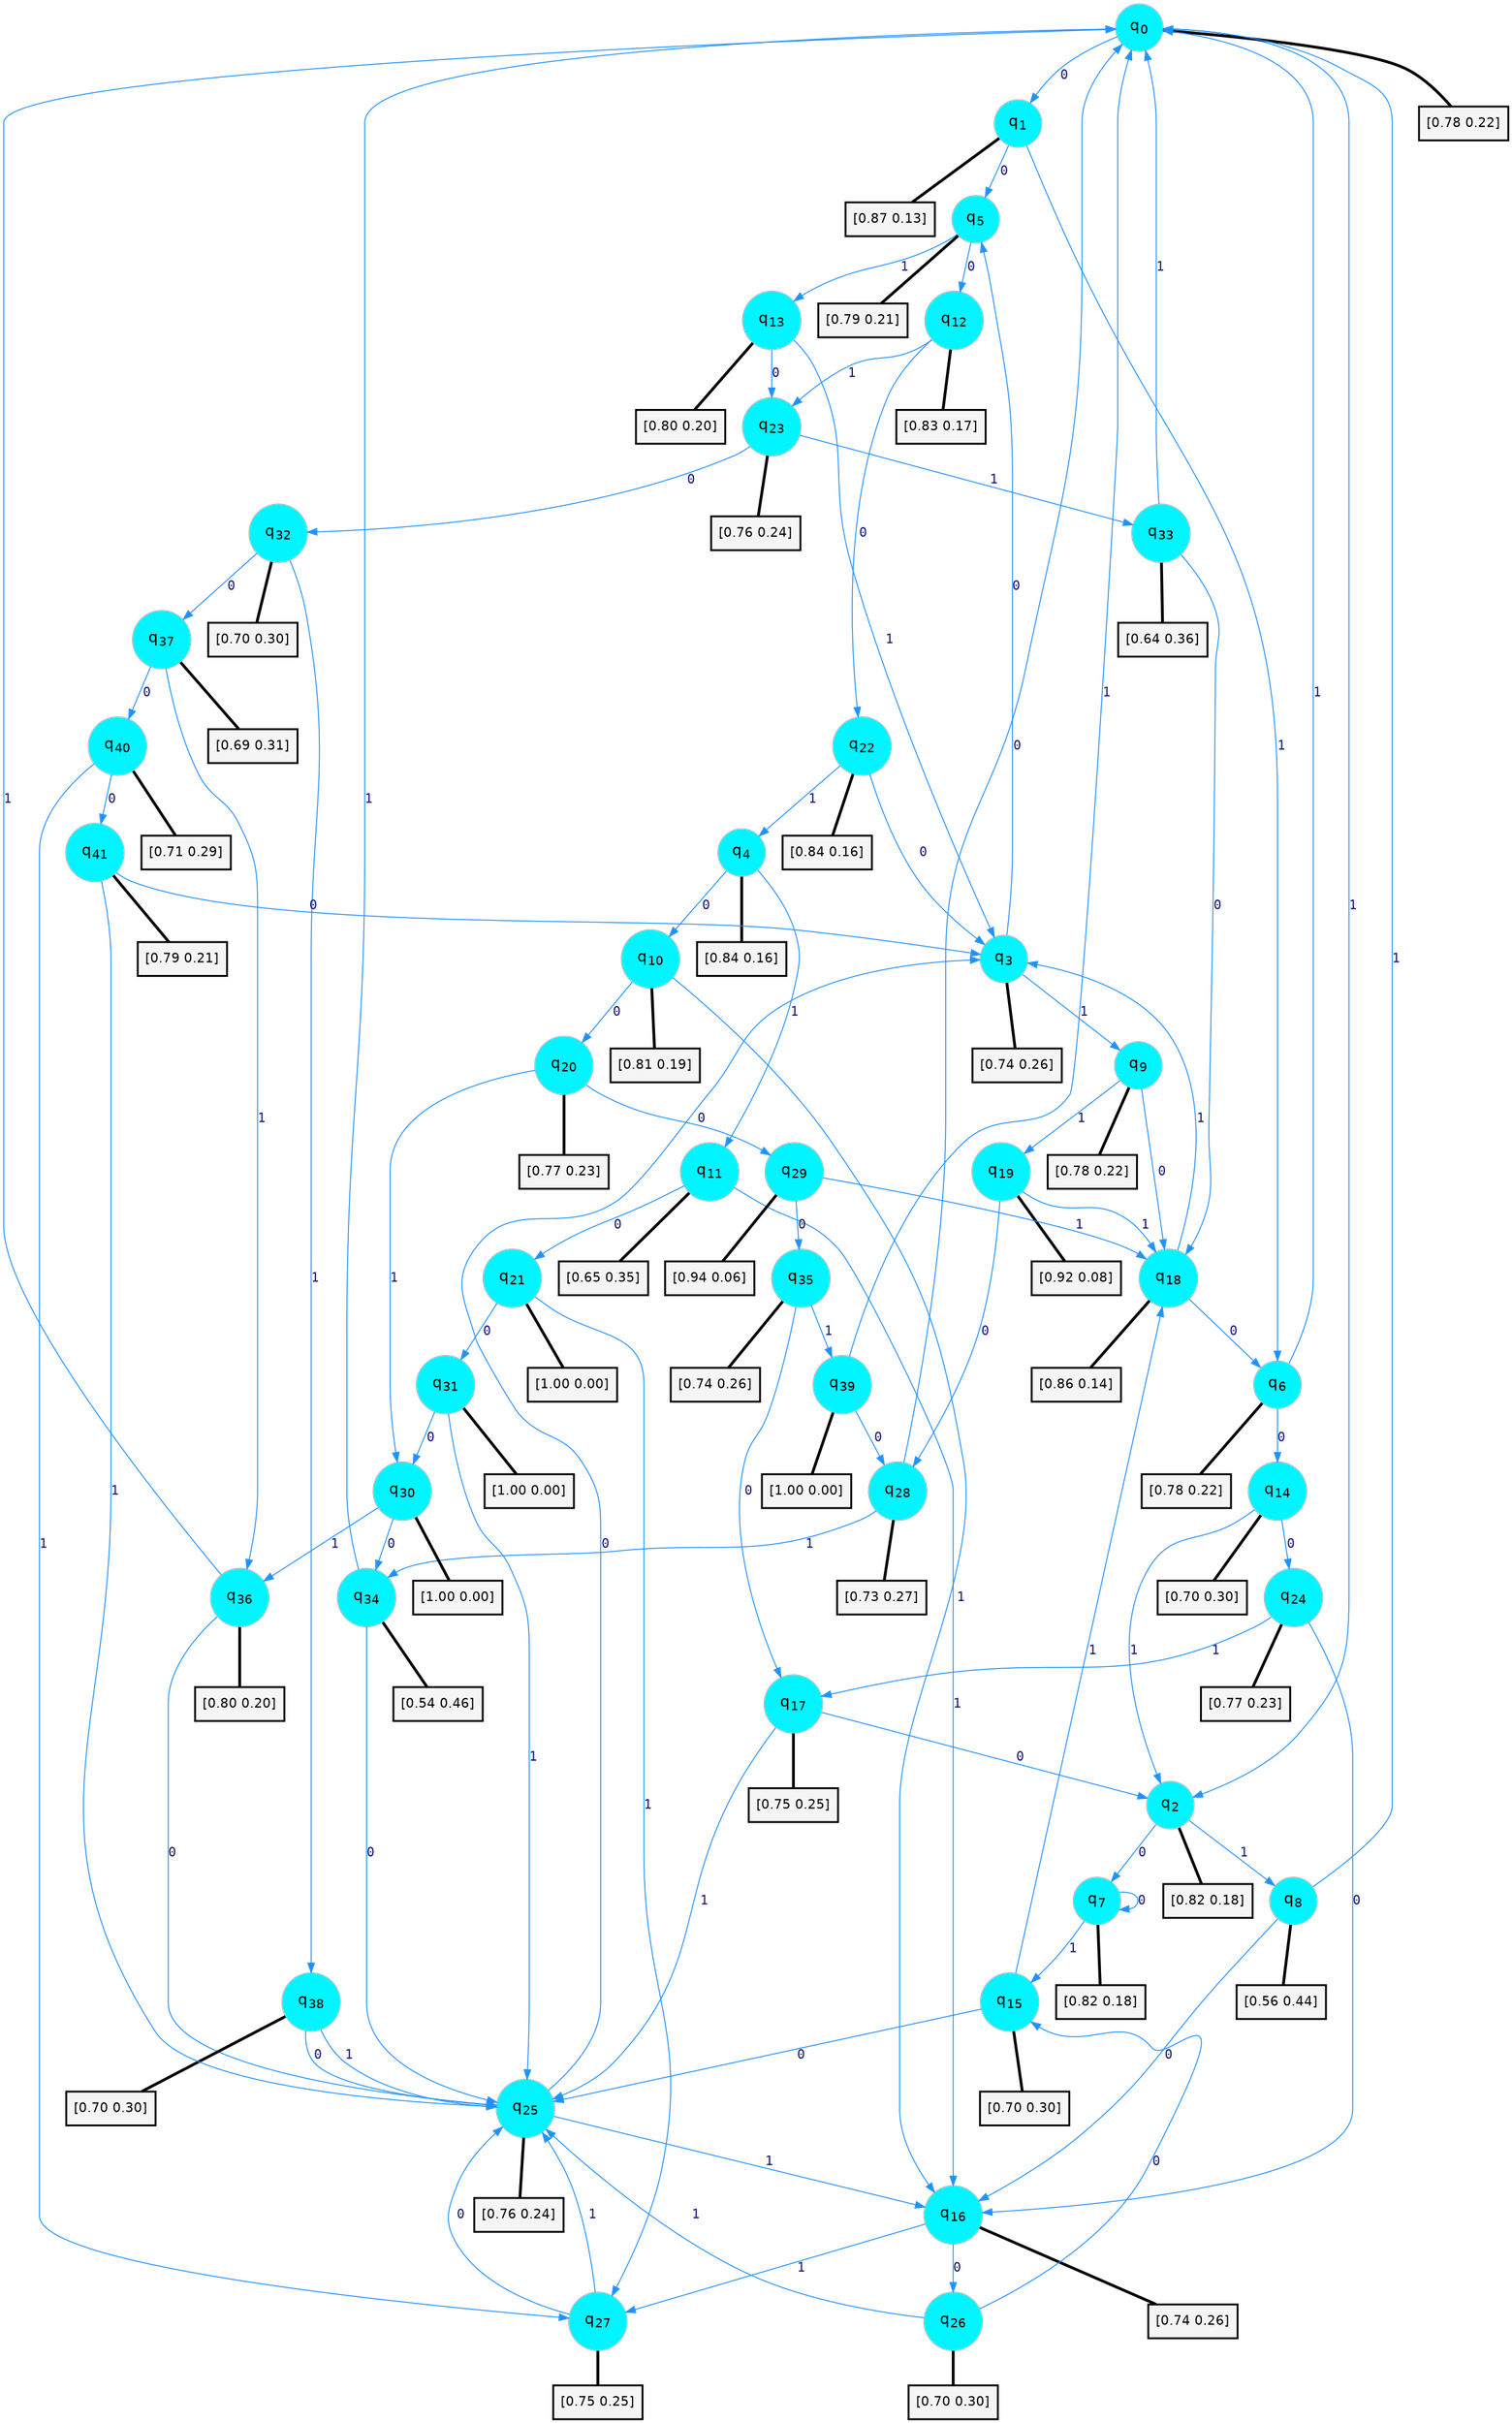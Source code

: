 digraph G {
graph [
bgcolor=transparent, dpi=300, rankdir=TD, size="40,25"];
node [
color=gray, fillcolor=turquoise1, fontcolor=black, fontname=Helvetica, fontsize=16, fontweight=bold, shape=circle, style=filled];
edge [
arrowsize=1, color=dodgerblue1, fontcolor=midnightblue, fontname=courier, fontweight=bold, penwidth=1, style=solid, weight=20];
0[label=<q<SUB>0</SUB>>];
1[label=<q<SUB>1</SUB>>];
2[label=<q<SUB>2</SUB>>];
3[label=<q<SUB>3</SUB>>];
4[label=<q<SUB>4</SUB>>];
5[label=<q<SUB>5</SUB>>];
6[label=<q<SUB>6</SUB>>];
7[label=<q<SUB>7</SUB>>];
8[label=<q<SUB>8</SUB>>];
9[label=<q<SUB>9</SUB>>];
10[label=<q<SUB>10</SUB>>];
11[label=<q<SUB>11</SUB>>];
12[label=<q<SUB>12</SUB>>];
13[label=<q<SUB>13</SUB>>];
14[label=<q<SUB>14</SUB>>];
15[label=<q<SUB>15</SUB>>];
16[label=<q<SUB>16</SUB>>];
17[label=<q<SUB>17</SUB>>];
18[label=<q<SUB>18</SUB>>];
19[label=<q<SUB>19</SUB>>];
20[label=<q<SUB>20</SUB>>];
21[label=<q<SUB>21</SUB>>];
22[label=<q<SUB>22</SUB>>];
23[label=<q<SUB>23</SUB>>];
24[label=<q<SUB>24</SUB>>];
25[label=<q<SUB>25</SUB>>];
26[label=<q<SUB>26</SUB>>];
27[label=<q<SUB>27</SUB>>];
28[label=<q<SUB>28</SUB>>];
29[label=<q<SUB>29</SUB>>];
30[label=<q<SUB>30</SUB>>];
31[label=<q<SUB>31</SUB>>];
32[label=<q<SUB>32</SUB>>];
33[label=<q<SUB>33</SUB>>];
34[label=<q<SUB>34</SUB>>];
35[label=<q<SUB>35</SUB>>];
36[label=<q<SUB>36</SUB>>];
37[label=<q<SUB>37</SUB>>];
38[label=<q<SUB>38</SUB>>];
39[label=<q<SUB>39</SUB>>];
40[label=<q<SUB>40</SUB>>];
41[label=<q<SUB>41</SUB>>];
42[label="[0.78 0.22]", shape=box,fontcolor=black, fontname=Helvetica, fontsize=14, penwidth=2, fillcolor=whitesmoke,color=black];
43[label="[0.87 0.13]", shape=box,fontcolor=black, fontname=Helvetica, fontsize=14, penwidth=2, fillcolor=whitesmoke,color=black];
44[label="[0.82 0.18]", shape=box,fontcolor=black, fontname=Helvetica, fontsize=14, penwidth=2, fillcolor=whitesmoke,color=black];
45[label="[0.74 0.26]", shape=box,fontcolor=black, fontname=Helvetica, fontsize=14, penwidth=2, fillcolor=whitesmoke,color=black];
46[label="[0.84 0.16]", shape=box,fontcolor=black, fontname=Helvetica, fontsize=14, penwidth=2, fillcolor=whitesmoke,color=black];
47[label="[0.79 0.21]", shape=box,fontcolor=black, fontname=Helvetica, fontsize=14, penwidth=2, fillcolor=whitesmoke,color=black];
48[label="[0.78 0.22]", shape=box,fontcolor=black, fontname=Helvetica, fontsize=14, penwidth=2, fillcolor=whitesmoke,color=black];
49[label="[0.82 0.18]", shape=box,fontcolor=black, fontname=Helvetica, fontsize=14, penwidth=2, fillcolor=whitesmoke,color=black];
50[label="[0.56 0.44]", shape=box,fontcolor=black, fontname=Helvetica, fontsize=14, penwidth=2, fillcolor=whitesmoke,color=black];
51[label="[0.78 0.22]", shape=box,fontcolor=black, fontname=Helvetica, fontsize=14, penwidth=2, fillcolor=whitesmoke,color=black];
52[label="[0.81 0.19]", shape=box,fontcolor=black, fontname=Helvetica, fontsize=14, penwidth=2, fillcolor=whitesmoke,color=black];
53[label="[0.65 0.35]", shape=box,fontcolor=black, fontname=Helvetica, fontsize=14, penwidth=2, fillcolor=whitesmoke,color=black];
54[label="[0.83 0.17]", shape=box,fontcolor=black, fontname=Helvetica, fontsize=14, penwidth=2, fillcolor=whitesmoke,color=black];
55[label="[0.80 0.20]", shape=box,fontcolor=black, fontname=Helvetica, fontsize=14, penwidth=2, fillcolor=whitesmoke,color=black];
56[label="[0.70 0.30]", shape=box,fontcolor=black, fontname=Helvetica, fontsize=14, penwidth=2, fillcolor=whitesmoke,color=black];
57[label="[0.70 0.30]", shape=box,fontcolor=black, fontname=Helvetica, fontsize=14, penwidth=2, fillcolor=whitesmoke,color=black];
58[label="[0.74 0.26]", shape=box,fontcolor=black, fontname=Helvetica, fontsize=14, penwidth=2, fillcolor=whitesmoke,color=black];
59[label="[0.75 0.25]", shape=box,fontcolor=black, fontname=Helvetica, fontsize=14, penwidth=2, fillcolor=whitesmoke,color=black];
60[label="[0.86 0.14]", shape=box,fontcolor=black, fontname=Helvetica, fontsize=14, penwidth=2, fillcolor=whitesmoke,color=black];
61[label="[0.92 0.08]", shape=box,fontcolor=black, fontname=Helvetica, fontsize=14, penwidth=2, fillcolor=whitesmoke,color=black];
62[label="[0.77 0.23]", shape=box,fontcolor=black, fontname=Helvetica, fontsize=14, penwidth=2, fillcolor=whitesmoke,color=black];
63[label="[1.00 0.00]", shape=box,fontcolor=black, fontname=Helvetica, fontsize=14, penwidth=2, fillcolor=whitesmoke,color=black];
64[label="[0.84 0.16]", shape=box,fontcolor=black, fontname=Helvetica, fontsize=14, penwidth=2, fillcolor=whitesmoke,color=black];
65[label="[0.76 0.24]", shape=box,fontcolor=black, fontname=Helvetica, fontsize=14, penwidth=2, fillcolor=whitesmoke,color=black];
66[label="[0.77 0.23]", shape=box,fontcolor=black, fontname=Helvetica, fontsize=14, penwidth=2, fillcolor=whitesmoke,color=black];
67[label="[0.76 0.24]", shape=box,fontcolor=black, fontname=Helvetica, fontsize=14, penwidth=2, fillcolor=whitesmoke,color=black];
68[label="[0.70 0.30]", shape=box,fontcolor=black, fontname=Helvetica, fontsize=14, penwidth=2, fillcolor=whitesmoke,color=black];
69[label="[0.75 0.25]", shape=box,fontcolor=black, fontname=Helvetica, fontsize=14, penwidth=2, fillcolor=whitesmoke,color=black];
70[label="[0.73 0.27]", shape=box,fontcolor=black, fontname=Helvetica, fontsize=14, penwidth=2, fillcolor=whitesmoke,color=black];
71[label="[0.94 0.06]", shape=box,fontcolor=black, fontname=Helvetica, fontsize=14, penwidth=2, fillcolor=whitesmoke,color=black];
72[label="[1.00 0.00]", shape=box,fontcolor=black, fontname=Helvetica, fontsize=14, penwidth=2, fillcolor=whitesmoke,color=black];
73[label="[1.00 0.00]", shape=box,fontcolor=black, fontname=Helvetica, fontsize=14, penwidth=2, fillcolor=whitesmoke,color=black];
74[label="[0.70 0.30]", shape=box,fontcolor=black, fontname=Helvetica, fontsize=14, penwidth=2, fillcolor=whitesmoke,color=black];
75[label="[0.64 0.36]", shape=box,fontcolor=black, fontname=Helvetica, fontsize=14, penwidth=2, fillcolor=whitesmoke,color=black];
76[label="[0.54 0.46]", shape=box,fontcolor=black, fontname=Helvetica, fontsize=14, penwidth=2, fillcolor=whitesmoke,color=black];
77[label="[0.74 0.26]", shape=box,fontcolor=black, fontname=Helvetica, fontsize=14, penwidth=2, fillcolor=whitesmoke,color=black];
78[label="[0.80 0.20]", shape=box,fontcolor=black, fontname=Helvetica, fontsize=14, penwidth=2, fillcolor=whitesmoke,color=black];
79[label="[0.69 0.31]", shape=box,fontcolor=black, fontname=Helvetica, fontsize=14, penwidth=2, fillcolor=whitesmoke,color=black];
80[label="[0.70 0.30]", shape=box,fontcolor=black, fontname=Helvetica, fontsize=14, penwidth=2, fillcolor=whitesmoke,color=black];
81[label="[1.00 0.00]", shape=box,fontcolor=black, fontname=Helvetica, fontsize=14, penwidth=2, fillcolor=whitesmoke,color=black];
82[label="[0.71 0.29]", shape=box,fontcolor=black, fontname=Helvetica, fontsize=14, penwidth=2, fillcolor=whitesmoke,color=black];
83[label="[0.79 0.21]", shape=box,fontcolor=black, fontname=Helvetica, fontsize=14, penwidth=2, fillcolor=whitesmoke,color=black];
0->1 [label=0];
0->2 [label=1];
0->42 [arrowhead=none, penwidth=3,color=black];
1->5 [label=0];
1->6 [label=1];
1->43 [arrowhead=none, penwidth=3,color=black];
2->7 [label=0];
2->8 [label=1];
2->44 [arrowhead=none, penwidth=3,color=black];
3->5 [label=0];
3->9 [label=1];
3->45 [arrowhead=none, penwidth=3,color=black];
4->10 [label=0];
4->11 [label=1];
4->46 [arrowhead=none, penwidth=3,color=black];
5->12 [label=0];
5->13 [label=1];
5->47 [arrowhead=none, penwidth=3,color=black];
6->14 [label=0];
6->0 [label=1];
6->48 [arrowhead=none, penwidth=3,color=black];
7->7 [label=0];
7->15 [label=1];
7->49 [arrowhead=none, penwidth=3,color=black];
8->16 [label=0];
8->0 [label=1];
8->50 [arrowhead=none, penwidth=3,color=black];
9->18 [label=0];
9->19 [label=1];
9->51 [arrowhead=none, penwidth=3,color=black];
10->20 [label=0];
10->16 [label=1];
10->52 [arrowhead=none, penwidth=3,color=black];
11->21 [label=0];
11->16 [label=1];
11->53 [arrowhead=none, penwidth=3,color=black];
12->22 [label=0];
12->23 [label=1];
12->54 [arrowhead=none, penwidth=3,color=black];
13->23 [label=0];
13->3 [label=1];
13->55 [arrowhead=none, penwidth=3,color=black];
14->24 [label=0];
14->2 [label=1];
14->56 [arrowhead=none, penwidth=3,color=black];
15->25 [label=0];
15->18 [label=1];
15->57 [arrowhead=none, penwidth=3,color=black];
16->26 [label=0];
16->27 [label=1];
16->58 [arrowhead=none, penwidth=3,color=black];
17->2 [label=0];
17->25 [label=1];
17->59 [arrowhead=none, penwidth=3,color=black];
18->6 [label=0];
18->3 [label=1];
18->60 [arrowhead=none, penwidth=3,color=black];
19->28 [label=0];
19->18 [label=1];
19->61 [arrowhead=none, penwidth=3,color=black];
20->29 [label=0];
20->30 [label=1];
20->62 [arrowhead=none, penwidth=3,color=black];
21->31 [label=0];
21->27 [label=1];
21->63 [arrowhead=none, penwidth=3,color=black];
22->3 [label=0];
22->4 [label=1];
22->64 [arrowhead=none, penwidth=3,color=black];
23->32 [label=0];
23->33 [label=1];
23->65 [arrowhead=none, penwidth=3,color=black];
24->16 [label=0];
24->17 [label=1];
24->66 [arrowhead=none, penwidth=3,color=black];
25->3 [label=0];
25->16 [label=1];
25->67 [arrowhead=none, penwidth=3,color=black];
26->15 [label=0];
26->25 [label=1];
26->68 [arrowhead=none, penwidth=3,color=black];
27->25 [label=0];
27->25 [label=1];
27->69 [arrowhead=none, penwidth=3,color=black];
28->0 [label=0];
28->34 [label=1];
28->70 [arrowhead=none, penwidth=3,color=black];
29->35 [label=0];
29->18 [label=1];
29->71 [arrowhead=none, penwidth=3,color=black];
30->34 [label=0];
30->36 [label=1];
30->72 [arrowhead=none, penwidth=3,color=black];
31->30 [label=0];
31->25 [label=1];
31->73 [arrowhead=none, penwidth=3,color=black];
32->37 [label=0];
32->38 [label=1];
32->74 [arrowhead=none, penwidth=3,color=black];
33->18 [label=0];
33->0 [label=1];
33->75 [arrowhead=none, penwidth=3,color=black];
34->25 [label=0];
34->0 [label=1];
34->76 [arrowhead=none, penwidth=3,color=black];
35->17 [label=0];
35->39 [label=1];
35->77 [arrowhead=none, penwidth=3,color=black];
36->25 [label=0];
36->0 [label=1];
36->78 [arrowhead=none, penwidth=3,color=black];
37->40 [label=0];
37->36 [label=1];
37->79 [arrowhead=none, penwidth=3,color=black];
38->25 [label=0];
38->25 [label=1];
38->80 [arrowhead=none, penwidth=3,color=black];
39->28 [label=0];
39->0 [label=1];
39->81 [arrowhead=none, penwidth=3,color=black];
40->41 [label=0];
40->27 [label=1];
40->82 [arrowhead=none, penwidth=3,color=black];
41->3 [label=0];
41->25 [label=1];
41->83 [arrowhead=none, penwidth=3,color=black];
}
